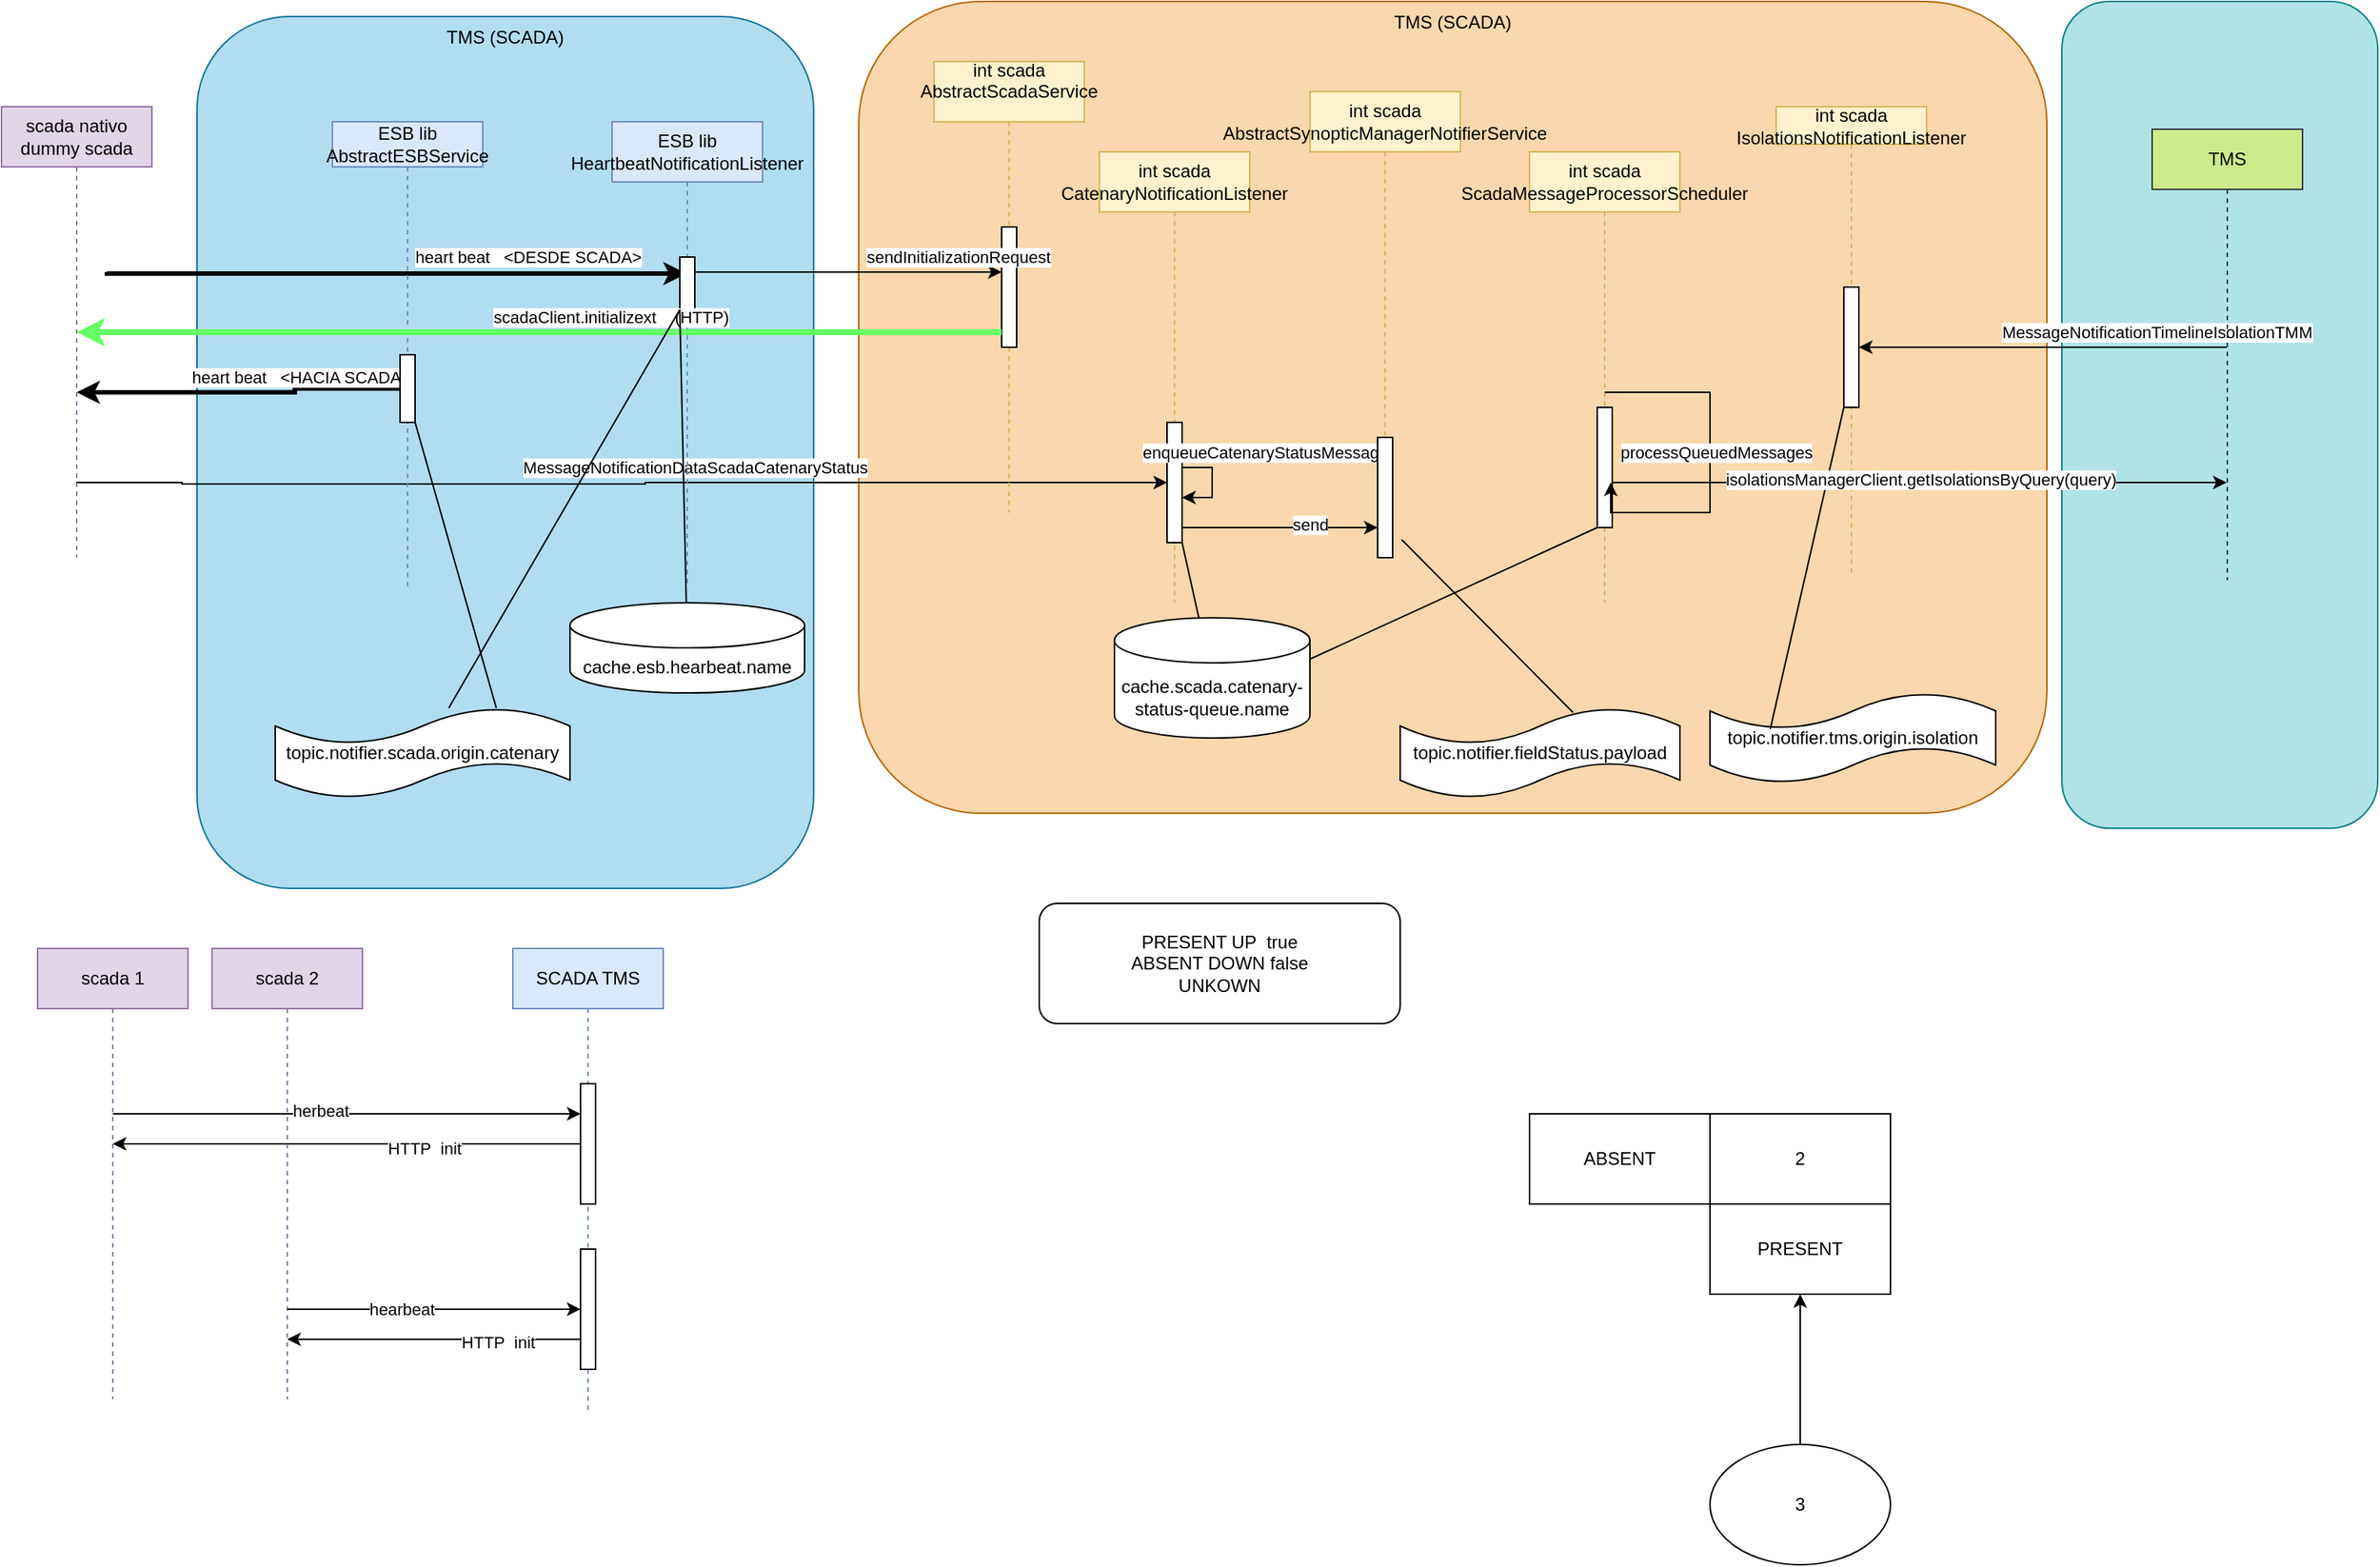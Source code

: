 <mxfile version="23.1.1" type="github">
  <diagram name="Página-1" id="qXKaRHbrHUWE4euD8bxP">
    <mxGraphModel dx="1434" dy="738" grid="1" gridSize="10" guides="1" tooltips="1" connect="1" arrows="1" fold="1" page="1" pageScale="1" pageWidth="827" pageHeight="1169" math="0" shadow="0">
      <root>
        <mxCell id="0" />
        <mxCell id="1" parent="0" />
        <mxCell id="Zvblqhm12Ru0k46V139t-1" value="" style="rounded=1;whiteSpace=wrap;html=1;fillColor=#b0e3e6;strokeColor=#0e8088;" vertex="1" parent="1">
          <mxGeometry x="1380" y="50" width="210" height="550" as="geometry" />
        </mxCell>
        <mxCell id="Zvblqhm12Ru0k46V139t-2" value="TMS (SCADA)" style="rounded=1;whiteSpace=wrap;html=1;fillColor=#fad7ac;strokeColor=#b46504;verticalAlign=top;" vertex="1" parent="1">
          <mxGeometry x="580" y="50" width="790" height="540" as="geometry" />
        </mxCell>
        <mxCell id="Zvblqhm12Ru0k46V139t-3" value="TMS (SCADA)" style="rounded=1;whiteSpace=wrap;html=1;fillColor=#b1ddf0;strokeColor=#10739e;horizontal=1;verticalAlign=top;" vertex="1" parent="1">
          <mxGeometry x="140" y="60" width="410" height="580" as="geometry" />
        </mxCell>
        <mxCell id="Zvblqhm12Ru0k46V139t-4" style="edgeStyle=orthogonalEdgeStyle;rounded=0;orthogonalLoop=1;jettySize=auto;html=1;curved=0;strokeWidth=3;" edge="1" parent="1" target="Zvblqhm12Ru0k46V139t-9">
          <mxGeometry relative="1" as="geometry">
            <mxPoint x="80.071" y="230" as="sourcePoint" />
            <mxPoint x="294" y="280" as="targetPoint" />
            <Array as="points">
              <mxPoint x="80" y="231" />
            </Array>
          </mxGeometry>
        </mxCell>
        <mxCell id="Zvblqhm12Ru0k46V139t-5" value="heart beat&amp;nbsp; &amp;nbsp;&amp;lt;DESDE SCADA&amp;gt;" style="edgeLabel;html=1;align=center;verticalAlign=middle;resizable=0;points=[];" vertex="1" connectable="0" parent="Zvblqhm12Ru0k46V139t-4">
          <mxGeometry x="-0.121" y="-2" relative="1" as="geometry">
            <mxPoint x="111" y="-13" as="offset" />
          </mxGeometry>
        </mxCell>
        <mxCell id="Zvblqhm12Ru0k46V139t-6" style="edgeStyle=orthogonalEdgeStyle;rounded=0;orthogonalLoop=1;jettySize=auto;html=1;curved=0;" edge="1" parent="1">
          <mxGeometry relative="1" as="geometry">
            <mxPoint x="59.5" y="370" as="sourcePoint" />
            <mxPoint x="785" y="370" as="targetPoint" />
            <Array as="points">
              <mxPoint x="130" y="370" />
              <mxPoint x="130" y="371" />
              <mxPoint x="438" y="371" />
              <mxPoint x="438" y="370" />
            </Array>
          </mxGeometry>
        </mxCell>
        <mxCell id="Zvblqhm12Ru0k46V139t-7" value="MessageNotificationDataScadaCatenaryStatus" style="edgeLabel;html=1;align=center;verticalAlign=middle;resizable=0;points=[];" vertex="1" connectable="0" parent="Zvblqhm12Ru0k46V139t-6">
          <mxGeometry x="-0.154" y="2" relative="1" as="geometry">
            <mxPoint x="105" y="-9" as="offset" />
          </mxGeometry>
        </mxCell>
        <mxCell id="Zvblqhm12Ru0k46V139t-8" value="scada nativo&lt;br&gt;dummy scada" style="shape=umlLifeline;perimeter=lifelinePerimeter;whiteSpace=wrap;html=1;container=1;dropTarget=0;collapsible=0;recursiveResize=0;outlineConnect=0;portConstraint=eastwest;newEdgeStyle={&quot;curved&quot;:0,&quot;rounded&quot;:0};fillColor=#e1d5e7;strokeColor=#9673a6;" vertex="1" parent="1">
          <mxGeometry x="10" y="120" width="100" height="300" as="geometry" />
        </mxCell>
        <mxCell id="Zvblqhm12Ru0k46V139t-9" value="ESB lib&lt;br&gt;HeartbeatNotificationListener" style="shape=umlLifeline;perimeter=lifelinePerimeter;whiteSpace=wrap;html=1;container=1;dropTarget=0;collapsible=0;recursiveResize=0;outlineConnect=0;portConstraint=eastwest;newEdgeStyle={&quot;curved&quot;:0,&quot;rounded&quot;:0};fillColor=#dae8fc;strokeColor=#6c8ebf;" vertex="1" parent="1">
          <mxGeometry x="416" y="130" width="100" height="310" as="geometry" />
        </mxCell>
        <mxCell id="Zvblqhm12Ru0k46V139t-10" value="" style="html=1;points=[[0,0,0,0,5],[0,1,0,0,-5],[1,0,0,0,5],[1,1,0,0,-5]];perimeter=orthogonalPerimeter;outlineConnect=0;targetShapes=umlLifeline;portConstraint=eastwest;newEdgeStyle={&quot;curved&quot;:0,&quot;rounded&quot;:0};" vertex="1" parent="Zvblqhm12Ru0k46V139t-9">
          <mxGeometry x="45" y="90" width="10" height="40" as="geometry" />
        </mxCell>
        <mxCell id="Zvblqhm12Ru0k46V139t-11" value="int scada&lt;br&gt;CatenaryNotificationListener" style="shape=umlLifeline;perimeter=lifelinePerimeter;whiteSpace=wrap;html=1;container=1;dropTarget=0;collapsible=0;recursiveResize=0;outlineConnect=0;portConstraint=eastwest;newEdgeStyle={&quot;curved&quot;:0,&quot;rounded&quot;:0};fillColor=#fff2cc;strokeColor=#d6b656;" vertex="1" parent="1">
          <mxGeometry x="740" y="150" width="100" height="300" as="geometry" />
        </mxCell>
        <mxCell id="Zvblqhm12Ru0k46V139t-12" value="" style="html=1;points=[[0,0,0,0,5],[0,1,0,0,-5],[1,0,0,0,5],[1,1,0,0,-5]];perimeter=orthogonalPerimeter;outlineConnect=0;targetShapes=umlLifeline;portConstraint=eastwest;newEdgeStyle={&quot;curved&quot;:0,&quot;rounded&quot;:0};" vertex="1" parent="Zvblqhm12Ru0k46V139t-11">
          <mxGeometry x="45" y="180" width="10" height="80" as="geometry" />
        </mxCell>
        <mxCell id="Zvblqhm12Ru0k46V139t-13" value="enqueueCatenaryStatusMessage" style="edgeStyle=orthogonalEdgeStyle;rounded=0;orthogonalLoop=1;jettySize=auto;html=1;curved=0;elbow=vertical;" edge="1" parent="Zvblqhm12Ru0k46V139t-11" source="Zvblqhm12Ru0k46V139t-12" target="Zvblqhm12Ru0k46V139t-12">
          <mxGeometry x="-0.333" y="36" relative="1" as="geometry">
            <Array as="points">
              <mxPoint x="75" y="210" />
            </Array>
            <mxPoint x="-1" y="-10" as="offset" />
          </mxGeometry>
        </mxCell>
        <mxCell id="Zvblqhm12Ru0k46V139t-14" style="edgeStyle=orthogonalEdgeStyle;rounded=0;orthogonalLoop=1;jettySize=auto;html=1;curved=0;" edge="1" parent="1" source="Zvblqhm12Ru0k46V139t-16" target="Zvblqhm12Ru0k46V139t-22">
          <mxGeometry relative="1" as="geometry">
            <mxPoint x="1300" y="320" as="targetPoint" />
            <Array as="points">
              <mxPoint x="1380" y="280" />
              <mxPoint x="1380" y="280" />
            </Array>
          </mxGeometry>
        </mxCell>
        <mxCell id="Zvblqhm12Ru0k46V139t-15" value="MessageNotificationTimelineIsolationTMM" style="edgeLabel;html=1;align=center;verticalAlign=middle;resizable=0;points=[];" vertex="1" connectable="0" parent="Zvblqhm12Ru0k46V139t-14">
          <mxGeometry x="-0.272" y="-2" relative="1" as="geometry">
            <mxPoint x="42" y="-8" as="offset" />
          </mxGeometry>
        </mxCell>
        <mxCell id="Zvblqhm12Ru0k46V139t-16" value="TMS" style="shape=umlLifeline;perimeter=lifelinePerimeter;whiteSpace=wrap;html=1;container=1;dropTarget=0;collapsible=0;recursiveResize=0;outlineConnect=0;portConstraint=eastwest;newEdgeStyle={&quot;curved&quot;:0,&quot;rounded&quot;:0};fillColor=#cdeb8b;strokeColor=#36393d;" vertex="1" parent="1">
          <mxGeometry x="1440" y="135" width="100" height="300" as="geometry" />
        </mxCell>
        <mxCell id="Zvblqhm12Ru0k46V139t-17" style="edgeStyle=orthogonalEdgeStyle;rounded=0;orthogonalLoop=1;jettySize=auto;html=1;curved=0;strokeWidth=3;" edge="1" parent="1" source="Zvblqhm12Ru0k46V139t-20" target="Zvblqhm12Ru0k46V139t-8">
          <mxGeometry relative="1" as="geometry">
            <mxPoint x="360" y="290.0" as="sourcePoint" />
            <mxPoint x="110.31" y="290.0" as="targetPoint" />
            <Array as="points">
              <mxPoint x="205" y="308" />
              <mxPoint x="205" y="310" />
            </Array>
          </mxGeometry>
        </mxCell>
        <mxCell id="Zvblqhm12Ru0k46V139t-18" value="heart beat&amp;nbsp; &amp;nbsp;&amp;lt;HACIA SCADA&amp;gt;" style="edgeLabel;html=1;align=center;verticalAlign=middle;resizable=0;points=[];" vertex="1" connectable="0" parent="Zvblqhm12Ru0k46V139t-17">
          <mxGeometry x="-0.121" y="-2" relative="1" as="geometry">
            <mxPoint x="27" y="-8" as="offset" />
          </mxGeometry>
        </mxCell>
        <mxCell id="Zvblqhm12Ru0k46V139t-19" value="ESB lib&lt;br&gt;AbstractESBService" style="shape=umlLifeline;perimeter=lifelinePerimeter;whiteSpace=wrap;html=1;container=1;dropTarget=0;collapsible=0;recursiveResize=0;outlineConnect=0;portConstraint=eastwest;newEdgeStyle={&quot;curved&quot;:0,&quot;rounded&quot;:0};size=30;fillColor=#dae8fc;strokeColor=#6c8ebf;" vertex="1" parent="1">
          <mxGeometry x="230" y="130" width="100" height="310" as="geometry" />
        </mxCell>
        <mxCell id="Zvblqhm12Ru0k46V139t-20" value="" style="html=1;points=[[0,0,0,0,5],[0,1,0,0,-5],[1,0,0,0,5],[1,1,0,0,-5]];perimeter=orthogonalPerimeter;outlineConnect=0;targetShapes=umlLifeline;portConstraint=eastwest;newEdgeStyle={&quot;curved&quot;:0,&quot;rounded&quot;:0};" vertex="1" parent="Zvblqhm12Ru0k46V139t-19">
          <mxGeometry x="45" y="155" width="10" height="45" as="geometry" />
        </mxCell>
        <mxCell id="Zvblqhm12Ru0k46V139t-21" value="int scada&lt;br&gt;IsolationsNotificationListener" style="shape=umlLifeline;perimeter=lifelinePerimeter;whiteSpace=wrap;html=1;container=1;dropTarget=0;collapsible=0;recursiveResize=0;outlineConnect=0;portConstraint=eastwest;newEdgeStyle={&quot;curved&quot;:0,&quot;rounded&quot;:0};fillColor=#fff2cc;strokeColor=#d6b656;size=25;" vertex="1" parent="1">
          <mxGeometry x="1190" y="120" width="100" height="310" as="geometry" />
        </mxCell>
        <mxCell id="Zvblqhm12Ru0k46V139t-22" value="" style="html=1;points=[[0,0,0,0,5],[0,1,0,0,-5],[1,0,0,0,5],[1,1,0,0,-5]];perimeter=orthogonalPerimeter;outlineConnect=0;targetShapes=umlLifeline;portConstraint=eastwest;newEdgeStyle={&quot;curved&quot;:0,&quot;rounded&quot;:0};" vertex="1" parent="Zvblqhm12Ru0k46V139t-21">
          <mxGeometry x="45" y="120" width="10" height="80" as="geometry" />
        </mxCell>
        <mxCell id="Zvblqhm12Ru0k46V139t-23" value="int scada&lt;br&gt;ScadaMessageProcessorScheduler" style="shape=umlLifeline;perimeter=lifelinePerimeter;whiteSpace=wrap;html=1;container=1;dropTarget=0;collapsible=0;recursiveResize=0;outlineConnect=0;portConstraint=eastwest;newEdgeStyle={&quot;curved&quot;:0,&quot;rounded&quot;:0};fillColor=#fff2cc;strokeColor=#d6b656;" vertex="1" parent="1">
          <mxGeometry x="1026" y="150" width="100" height="300" as="geometry" />
        </mxCell>
        <mxCell id="Zvblqhm12Ru0k46V139t-24" value="" style="html=1;points=[[0,0,0,0,5],[0,1,0,0,-5],[1,0,0,0,5],[1,1,0,0,-5]];perimeter=orthogonalPerimeter;outlineConnect=0;targetShapes=umlLifeline;portConstraint=eastwest;newEdgeStyle={&quot;curved&quot;:0,&quot;rounded&quot;:0};" vertex="1" parent="Zvblqhm12Ru0k46V139t-23">
          <mxGeometry x="45" y="170" width="10" height="80" as="geometry" />
        </mxCell>
        <mxCell id="Zvblqhm12Ru0k46V139t-25" value="processQueuedMessages" style="edgeStyle=orthogonalEdgeStyle;rounded=0;orthogonalLoop=1;jettySize=auto;html=1;curved=0;elbow=vertical;" edge="1" parent="Zvblqhm12Ru0k46V139t-23" source="Zvblqhm12Ru0k46V139t-23">
          <mxGeometry x="-0.079" y="4" relative="1" as="geometry">
            <mxPoint x="54" y="200" as="sourcePoint" />
            <mxPoint x="54" y="220" as="targetPoint" />
            <Array as="points">
              <mxPoint x="120" y="160" />
              <mxPoint x="120" y="240" />
              <mxPoint x="54" y="240" />
            </Array>
            <mxPoint y="1" as="offset" />
          </mxGeometry>
        </mxCell>
        <mxCell id="Zvblqhm12Ru0k46V139t-26" value="int scada&lt;br&gt;AbstractScadaService&lt;br&gt;&lt;br&gt;" style="shape=umlLifeline;perimeter=lifelinePerimeter;whiteSpace=wrap;html=1;container=1;dropTarget=0;collapsible=0;recursiveResize=0;outlineConnect=0;portConstraint=eastwest;newEdgeStyle={&quot;curved&quot;:0,&quot;rounded&quot;:0};fillColor=#fff2cc;strokeColor=#d6b656;" vertex="1" parent="1">
          <mxGeometry x="630" y="90" width="100" height="300" as="geometry" />
        </mxCell>
        <mxCell id="Zvblqhm12Ru0k46V139t-27" value="" style="html=1;points=[[0,0,0,0,5],[0,1,0,0,-5],[1,0,0,0,5],[1,1,0,0,-5]];perimeter=orthogonalPerimeter;outlineConnect=0;targetShapes=umlLifeline;portConstraint=eastwest;newEdgeStyle={&quot;curved&quot;:0,&quot;rounded&quot;:0};" vertex="1" parent="Zvblqhm12Ru0k46V139t-26">
          <mxGeometry x="45" y="110" width="10" height="80" as="geometry" />
        </mxCell>
        <mxCell id="Zvblqhm12Ru0k46V139t-28" style="edgeStyle=orthogonalEdgeStyle;rounded=0;orthogonalLoop=1;jettySize=auto;html=1;curved=0;" edge="1" parent="1" source="Zvblqhm12Ru0k46V139t-10" target="Zvblqhm12Ru0k46V139t-27">
          <mxGeometry relative="1" as="geometry">
            <Array as="points">
              <mxPoint x="490" y="230" />
              <mxPoint x="490" y="230" />
            </Array>
          </mxGeometry>
        </mxCell>
        <mxCell id="Zvblqhm12Ru0k46V139t-29" value="sendInitializationRequest" style="edgeLabel;html=1;align=center;verticalAlign=middle;resizable=0;points=[];" vertex="1" connectable="0" parent="Zvblqhm12Ru0k46V139t-28">
          <mxGeometry x="-0.29" y="-1" relative="1" as="geometry">
            <mxPoint x="102" y="-11" as="offset" />
          </mxGeometry>
        </mxCell>
        <mxCell id="Zvblqhm12Ru0k46V139t-30" style="edgeStyle=orthogonalEdgeStyle;rounded=0;orthogonalLoop=1;jettySize=auto;html=1;curved=0;strokeWidth=4;strokeColor=#66FF66;" edge="1" parent="1" source="Zvblqhm12Ru0k46V139t-27" target="Zvblqhm12Ru0k46V139t-8">
          <mxGeometry relative="1" as="geometry">
            <Array as="points">
              <mxPoint x="480" y="270" />
              <mxPoint x="480" y="270" />
            </Array>
          </mxGeometry>
        </mxCell>
        <mxCell id="Zvblqhm12Ru0k46V139t-31" value="scadaClient.initializext&amp;nbsp; &amp;nbsp; (HTTP)" style="edgeLabel;html=1;align=center;verticalAlign=middle;resizable=0;points=[];" vertex="1" connectable="0" parent="Zvblqhm12Ru0k46V139t-30">
          <mxGeometry x="-0.041" relative="1" as="geometry">
            <mxPoint x="35" y="-10" as="offset" />
          </mxGeometry>
        </mxCell>
        <mxCell id="Zvblqhm12Ru0k46V139t-32" value="cache.scada.catenary-status-queue.name" style="shape=cylinder3;whiteSpace=wrap;html=1;boundedLbl=1;backgroundOutline=1;size=15;" vertex="1" parent="1">
          <mxGeometry x="750" y="460" width="130" height="80" as="geometry" />
        </mxCell>
        <mxCell id="Zvblqhm12Ru0k46V139t-33" value="" style="endArrow=none;html=1;rounded=0;" edge="1" parent="1" source="Zvblqhm12Ru0k46V139t-32" target="Zvblqhm12Ru0k46V139t-12">
          <mxGeometry width="50" height="50" relative="1" as="geometry">
            <mxPoint x="646" y="260" as="sourcePoint" />
            <mxPoint x="696" y="210" as="targetPoint" />
          </mxGeometry>
        </mxCell>
        <mxCell id="Zvblqhm12Ru0k46V139t-34" value="" style="endArrow=none;html=1;rounded=0;entryX=1;entryY=0;entryDx=0;entryDy=27.5;entryPerimeter=0;" edge="1" parent="1" source="Zvblqhm12Ru0k46V139t-24" target="Zvblqhm12Ru0k46V139t-32">
          <mxGeometry width="50" height="50" relative="1" as="geometry">
            <mxPoint x="796" y="290" as="sourcePoint" />
            <mxPoint x="1016" y="447.5" as="targetPoint" />
          </mxGeometry>
        </mxCell>
        <mxCell id="Zvblqhm12Ru0k46V139t-35" value="cache.esb.hearbeat.name" style="shape=cylinder3;whiteSpace=wrap;html=1;boundedLbl=1;backgroundOutline=1;size=15;" vertex="1" parent="1">
          <mxGeometry x="388" y="450" width="156" height="60" as="geometry" />
        </mxCell>
        <mxCell id="Zvblqhm12Ru0k46V139t-36" value="" style="endArrow=none;html=1;rounded=0;exitX=0;exitY=1;exitDx=0;exitDy=-5;exitPerimeter=0;" edge="1" parent="1" source="Zvblqhm12Ru0k46V139t-10" target="Zvblqhm12Ru0k46V139t-35">
          <mxGeometry width="50" height="50" relative="1" as="geometry">
            <mxPoint x="576" y="270" as="sourcePoint" />
            <mxPoint x="626" y="220" as="targetPoint" />
          </mxGeometry>
        </mxCell>
        <mxCell id="Zvblqhm12Ru0k46V139t-37" value="topic.notifier.tms.origin.isolation" style="shape=tape;whiteSpace=wrap;html=1;" vertex="1" parent="1">
          <mxGeometry x="1146" y="510" width="190" height="60" as="geometry" />
        </mxCell>
        <mxCell id="Zvblqhm12Ru0k46V139t-38" value="topic.notifier.scada.origin.catenary" style="shape=tape;whiteSpace=wrap;html=1;" vertex="1" parent="1">
          <mxGeometry x="192" y="520" width="196" height="60" as="geometry" />
        </mxCell>
        <mxCell id="Zvblqhm12Ru0k46V139t-39" value="" style="endArrow=none;html=1;rounded=0;entryX=0;entryY=1;entryDx=0;entryDy=-5;entryPerimeter=0;" edge="1" parent="1" source="Zvblqhm12Ru0k46V139t-38" target="Zvblqhm12Ru0k46V139t-10">
          <mxGeometry width="50" height="50" relative="1" as="geometry">
            <mxPoint x="480" y="360" as="sourcePoint" />
            <mxPoint x="530" y="310" as="targetPoint" />
          </mxGeometry>
        </mxCell>
        <mxCell id="Zvblqhm12Ru0k46V139t-40" value="" style="endArrow=none;html=1;rounded=0;entryX=0.211;entryY=0.4;entryDx=0;entryDy=0;entryPerimeter=0;" edge="1" parent="1" source="Zvblqhm12Ru0k46V139t-22" target="Zvblqhm12Ru0k46V139t-37">
          <mxGeometry width="50" height="50" relative="1" as="geometry">
            <mxPoint x="852" y="390" as="sourcePoint" />
            <mxPoint x="1210" y="479.98" as="targetPoint" />
          </mxGeometry>
        </mxCell>
        <mxCell id="Zvblqhm12Ru0k46V139t-41" value="int scada&lt;br&gt;AbstractSynopticManagerNotifierService&lt;br&gt;" style="shape=umlLifeline;perimeter=lifelinePerimeter;whiteSpace=wrap;html=1;container=1;dropTarget=0;collapsible=0;recursiveResize=0;outlineConnect=0;portConstraint=eastwest;newEdgeStyle={&quot;curved&quot;:0,&quot;rounded&quot;:0};fillColor=#fff2cc;strokeColor=#d6b656;" vertex="1" parent="1">
          <mxGeometry x="880" y="110" width="100" height="300" as="geometry" />
        </mxCell>
        <mxCell id="Zvblqhm12Ru0k46V139t-42" value="" style="html=1;points=[[0,0,0,0,5],[0,1,0,0,-5],[1,0,0,0,5],[1,1,0,0,-5]];perimeter=orthogonalPerimeter;outlineConnect=0;targetShapes=umlLifeline;portConstraint=eastwest;newEdgeStyle={&quot;curved&quot;:0,&quot;rounded&quot;:0};" vertex="1" parent="Zvblqhm12Ru0k46V139t-41">
          <mxGeometry x="45" y="230" width="10" height="80" as="geometry" />
        </mxCell>
        <mxCell id="Zvblqhm12Ru0k46V139t-43" style="edgeStyle=orthogonalEdgeStyle;rounded=0;orthogonalLoop=1;jettySize=auto;html=1;curved=0;" edge="1" parent="1" source="Zvblqhm12Ru0k46V139t-12" target="Zvblqhm12Ru0k46V139t-42">
          <mxGeometry relative="1" as="geometry">
            <Array as="points">
              <mxPoint x="900" y="400" />
              <mxPoint x="900" y="400" />
            </Array>
          </mxGeometry>
        </mxCell>
        <mxCell id="Zvblqhm12Ru0k46V139t-44" value="send" style="edgeLabel;html=1;align=center;verticalAlign=middle;resizable=0;points=[];" vertex="1" connectable="0" parent="Zvblqhm12Ru0k46V139t-43">
          <mxGeometry x="0.301" y="2" relative="1" as="geometry">
            <mxPoint as="offset" />
          </mxGeometry>
        </mxCell>
        <mxCell id="Zvblqhm12Ru0k46V139t-45" value="topic.notifier.fieldStatus.payload" style="shape=tape;whiteSpace=wrap;html=1;" vertex="1" parent="1">
          <mxGeometry x="940" y="520" width="186" height="60" as="geometry" />
        </mxCell>
        <mxCell id="Zvblqhm12Ru0k46V139t-46" value="" style="endArrow=none;html=1;rounded=0;entryX=0.618;entryY=0.05;entryDx=0;entryDy=0;entryPerimeter=0;exitX=1.6;exitY=0.85;exitDx=0;exitDy=0;exitPerimeter=0;" edge="1" parent="1" source="Zvblqhm12Ru0k46V139t-42" target="Zvblqhm12Ru0k46V139t-45">
          <mxGeometry width="50" height="50" relative="1" as="geometry">
            <mxPoint x="646" y="360" as="sourcePoint" />
            <mxPoint x="696" y="310" as="targetPoint" />
          </mxGeometry>
        </mxCell>
        <mxCell id="Zvblqhm12Ru0k46V139t-47" value="" style="endArrow=none;html=1;rounded=0;exitX=0.75;exitY=0;exitDx=0;exitDy=0;exitPerimeter=0;" edge="1" parent="1" source="Zvblqhm12Ru0k46V139t-38" target="Zvblqhm12Ru0k46V139t-20">
          <mxGeometry width="50" height="50" relative="1" as="geometry">
            <mxPoint x="299" y="510" as="sourcePoint" />
            <mxPoint x="471" y="265" as="targetPoint" />
          </mxGeometry>
        </mxCell>
        <mxCell id="Zvblqhm12Ru0k46V139t-48" style="edgeStyle=orthogonalEdgeStyle;rounded=0;orthogonalLoop=1;jettySize=auto;html=1;curved=0;" edge="1" parent="1" source="Zvblqhm12Ru0k46V139t-50" target="Zvblqhm12Ru0k46V139t-52">
          <mxGeometry relative="1" as="geometry">
            <Array as="points">
              <mxPoint x="150" y="790" />
              <mxPoint x="150" y="790" />
            </Array>
          </mxGeometry>
        </mxCell>
        <mxCell id="Zvblqhm12Ru0k46V139t-49" value="herbeat" style="edgeLabel;html=1;align=center;verticalAlign=middle;resizable=0;points=[];" vertex="1" connectable="0" parent="Zvblqhm12Ru0k46V139t-48">
          <mxGeometry x="-0.112" y="2" relative="1" as="geometry">
            <mxPoint as="offset" />
          </mxGeometry>
        </mxCell>
        <mxCell id="Zvblqhm12Ru0k46V139t-50" value="scada 1" style="shape=umlLifeline;perimeter=lifelinePerimeter;whiteSpace=wrap;html=1;container=1;dropTarget=0;collapsible=0;recursiveResize=0;outlineConnect=0;portConstraint=eastwest;newEdgeStyle={&quot;curved&quot;:0,&quot;rounded&quot;:0};fillColor=#e1d5e7;strokeColor=#9673a6;" vertex="1" parent="1">
          <mxGeometry x="34" y="680" width="100" height="300" as="geometry" />
        </mxCell>
        <mxCell id="Zvblqhm12Ru0k46V139t-51" value="SCADA TMS" style="shape=umlLifeline;perimeter=lifelinePerimeter;whiteSpace=wrap;html=1;container=1;dropTarget=0;collapsible=0;recursiveResize=0;outlineConnect=0;portConstraint=eastwest;newEdgeStyle={&quot;curved&quot;:0,&quot;rounded&quot;:0};fillColor=#dae8fc;strokeColor=#6c8ebf;" vertex="1" parent="1">
          <mxGeometry x="350" y="680" width="100" height="310" as="geometry" />
        </mxCell>
        <mxCell id="Zvblqhm12Ru0k46V139t-52" value="" style="html=1;points=[[0,0,0,0,5],[0,1,0,0,-5],[1,0,0,0,5],[1,1,0,0,-5]];perimeter=orthogonalPerimeter;outlineConnect=0;targetShapes=umlLifeline;portConstraint=eastwest;newEdgeStyle={&quot;curved&quot;:0,&quot;rounded&quot;:0};" vertex="1" parent="Zvblqhm12Ru0k46V139t-51">
          <mxGeometry x="45" y="90" width="10" height="80" as="geometry" />
        </mxCell>
        <mxCell id="Zvblqhm12Ru0k46V139t-53" value="" style="html=1;points=[[0,0,0,0,5],[0,1,0,0,-5],[1,0,0,0,5],[1,1,0,0,-5]];perimeter=orthogonalPerimeter;outlineConnect=0;targetShapes=umlLifeline;portConstraint=eastwest;newEdgeStyle={&quot;curved&quot;:0,&quot;rounded&quot;:0};" vertex="1" parent="Zvblqhm12Ru0k46V139t-51">
          <mxGeometry x="45" y="200" width="10" height="80" as="geometry" />
        </mxCell>
        <mxCell id="Zvblqhm12Ru0k46V139t-54" style="edgeStyle=orthogonalEdgeStyle;rounded=0;orthogonalLoop=1;jettySize=auto;html=1;curved=0;" edge="1" parent="1" source="Zvblqhm12Ru0k46V139t-52" target="Zvblqhm12Ru0k46V139t-50">
          <mxGeometry relative="1" as="geometry">
            <Array as="points">
              <mxPoint x="300" y="810" />
              <mxPoint x="300" y="810" />
            </Array>
          </mxGeometry>
        </mxCell>
        <mxCell id="Zvblqhm12Ru0k46V139t-55" value="HTTP&amp;nbsp; init" style="edgeLabel;html=1;align=center;verticalAlign=middle;resizable=0;points=[];" vertex="1" connectable="0" parent="Zvblqhm12Ru0k46V139t-54">
          <mxGeometry x="0.226" y="3" relative="1" as="geometry">
            <mxPoint x="86" as="offset" />
          </mxGeometry>
        </mxCell>
        <mxCell id="Zvblqhm12Ru0k46V139t-56" value="scada 2" style="shape=umlLifeline;perimeter=lifelinePerimeter;whiteSpace=wrap;html=1;container=1;dropTarget=0;collapsible=0;recursiveResize=0;outlineConnect=0;portConstraint=eastwest;newEdgeStyle={&quot;curved&quot;:0,&quot;rounded&quot;:0};fillColor=#e1d5e7;strokeColor=#9673a6;" vertex="1" parent="1">
          <mxGeometry x="150" y="680" width="100" height="300" as="geometry" />
        </mxCell>
        <mxCell id="Zvblqhm12Ru0k46V139t-57" style="edgeStyle=orthogonalEdgeStyle;rounded=0;orthogonalLoop=1;jettySize=auto;html=1;curved=0;" edge="1" parent="1" source="Zvblqhm12Ru0k46V139t-56" target="Zvblqhm12Ru0k46V139t-53">
          <mxGeometry relative="1" as="geometry">
            <Array as="points">
              <mxPoint x="350" y="920" />
              <mxPoint x="350" y="920" />
            </Array>
          </mxGeometry>
        </mxCell>
        <mxCell id="Zvblqhm12Ru0k46V139t-58" value="hearbeat" style="edgeLabel;html=1;align=center;verticalAlign=middle;resizable=0;points=[];" vertex="1" connectable="0" parent="Zvblqhm12Ru0k46V139t-57">
          <mxGeometry x="-0.238" relative="1" as="geometry">
            <mxPoint x="1" as="offset" />
          </mxGeometry>
        </mxCell>
        <mxCell id="Zvblqhm12Ru0k46V139t-59" style="edgeStyle=orthogonalEdgeStyle;rounded=0;orthogonalLoop=1;jettySize=auto;html=1;curved=0;" edge="1" parent="1" source="Zvblqhm12Ru0k46V139t-53" target="Zvblqhm12Ru0k46V139t-56">
          <mxGeometry relative="1" as="geometry">
            <Array as="points">
              <mxPoint x="260" y="940" />
              <mxPoint x="260" y="940" />
            </Array>
          </mxGeometry>
        </mxCell>
        <mxCell id="Zvblqhm12Ru0k46V139t-60" value="HTTP&amp;nbsp; init" style="edgeLabel;html=1;align=center;verticalAlign=middle;resizable=0;points=[];" vertex="1" connectable="0" parent="Zvblqhm12Ru0k46V139t-59">
          <mxGeometry x="-0.435" y="2" relative="1" as="geometry">
            <mxPoint as="offset" />
          </mxGeometry>
        </mxCell>
        <mxCell id="Zvblqhm12Ru0k46V139t-61" style="edgeStyle=orthogonalEdgeStyle;rounded=0;orthogonalLoop=1;jettySize=auto;html=1;curved=0;" edge="1" parent="1" source="Zvblqhm12Ru0k46V139t-24" target="Zvblqhm12Ru0k46V139t-16">
          <mxGeometry relative="1" as="geometry">
            <Array as="points">
              <mxPoint x="1170" y="370" />
              <mxPoint x="1170" y="370" />
            </Array>
          </mxGeometry>
        </mxCell>
        <mxCell id="Zvblqhm12Ru0k46V139t-62" value="isolationsManagerClient.getIsolationsByQuery(query)" style="edgeLabel;html=1;align=center;verticalAlign=middle;resizable=0;points=[];" vertex="1" connectable="0" parent="Zvblqhm12Ru0k46V139t-61">
          <mxGeometry x="0.004" y="2" relative="1" as="geometry">
            <mxPoint as="offset" />
          </mxGeometry>
        </mxCell>
        <mxCell id="Zvblqhm12Ru0k46V139t-63" value="PRESENT UP&amp;nbsp; true&lt;br&gt;ABSENT DOWN false&lt;br&gt;UNKOWN" style="rounded=1;whiteSpace=wrap;html=1;" vertex="1" parent="1">
          <mxGeometry x="700" y="650" width="240" height="80" as="geometry" />
        </mxCell>
        <mxCell id="Zvblqhm12Ru0k46V139t-64" value="ABSENT" style="rounded=0;whiteSpace=wrap;html=1;" vertex="1" parent="1">
          <mxGeometry x="1026" y="790" width="120" height="60" as="geometry" />
        </mxCell>
        <mxCell id="Zvblqhm12Ru0k46V139t-65" value="PRESENT" style="rounded=0;whiteSpace=wrap;html=1;" vertex="1" parent="1">
          <mxGeometry x="1146" y="850" width="120" height="60" as="geometry" />
        </mxCell>
        <mxCell id="Zvblqhm12Ru0k46V139t-66" value="2" style="rounded=0;whiteSpace=wrap;html=1;" vertex="1" parent="1">
          <mxGeometry x="1146" y="790" width="120" height="60" as="geometry" />
        </mxCell>
        <mxCell id="Zvblqhm12Ru0k46V139t-67" style="edgeStyle=orthogonalEdgeStyle;rounded=0;orthogonalLoop=1;jettySize=auto;html=1;entryX=0.5;entryY=1;entryDx=0;entryDy=0;" edge="1" parent="1" source="Zvblqhm12Ru0k46V139t-68" target="Zvblqhm12Ru0k46V139t-65">
          <mxGeometry relative="1" as="geometry" />
        </mxCell>
        <mxCell id="Zvblqhm12Ru0k46V139t-68" value="3&lt;br&gt;" style="ellipse;whiteSpace=wrap;html=1;" vertex="1" parent="1">
          <mxGeometry x="1146" y="1010" width="120" height="80" as="geometry" />
        </mxCell>
      </root>
    </mxGraphModel>
  </diagram>
</mxfile>

